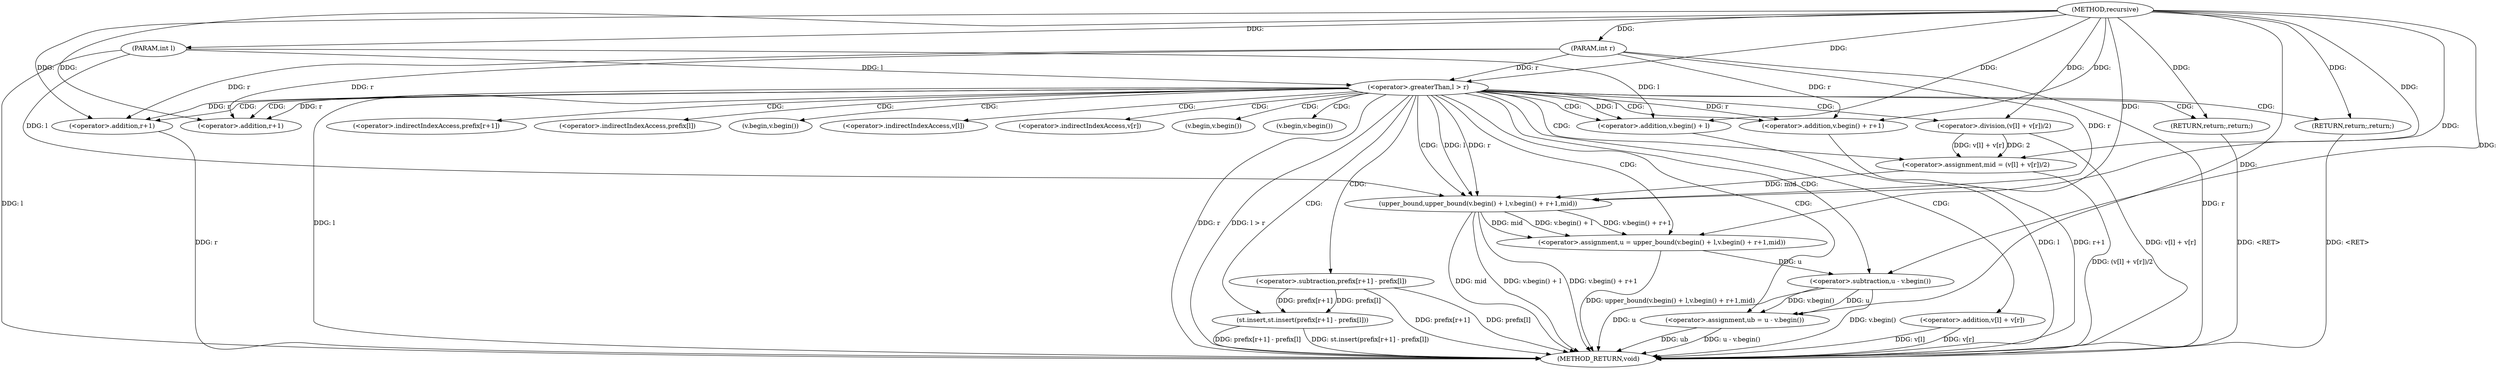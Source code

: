 digraph "recursive" {  
"1000125" [label = "(METHOD,recursive)" ]
"1000187" [label = "(METHOD_RETURN,void)" ]
"1000126" [label = "(PARAM,int l)" ]
"1000127" [label = "(PARAM,int r)" ]
"1000135" [label = "(st.insert,st.insert(prefix[r+1] - prefix[l]))" ]
"1000146" [label = "(<operator>.assignment,mid = (v[l] + v[r])/2)" ]
"1000158" [label = "(<operator>.assignment,u = upper_bound(v.begin() + l,v.begin() + r+1,mid))" ]
"1000171" [label = "(<operator>.assignment,ub = u - v.begin())" ]
"1000130" [label = "(<operator>.greaterThan,l > r)" ]
"1000177" [label = "(RETURN,return;,return;)" ]
"1000134" [label = "(RETURN,return;,return;)" ]
"1000136" [label = "(<operator>.subtraction,prefix[r+1] - prefix[l])" ]
"1000148" [label = "(<operator>.division,(v[l] + v[r])/2)" ]
"1000160" [label = "(upper_bound,upper_bound(v.begin() + l,v.begin() + r+1,mid))" ]
"1000173" [label = "(<operator>.subtraction,u - v.begin())" ]
"1000149" [label = "(<operator>.addition,v[l] + v[r])" ]
"1000161" [label = "(<operator>.addition,v.begin() + l)" ]
"1000164" [label = "(<operator>.addition,v.begin() + r+1)" ]
"1000139" [label = "(<operator>.addition,r+1)" ]
"1000166" [label = "(<operator>.addition,r+1)" ]
"1000137" [label = "(<operator>.indirectIndexAccess,prefix[r+1])" ]
"1000142" [label = "(<operator>.indirectIndexAccess,prefix[l])" ]
"1000175" [label = "(v.begin,v.begin())" ]
"1000150" [label = "(<operator>.indirectIndexAccess,v[l])" ]
"1000153" [label = "(<operator>.indirectIndexAccess,v[r])" ]
"1000162" [label = "(v.begin,v.begin())" ]
"1000165" [label = "(v.begin,v.begin())" ]
  "1000134" -> "1000187"  [ label = "DDG: <RET>"] 
  "1000126" -> "1000187"  [ label = "DDG: l"] 
  "1000127" -> "1000187"  [ label = "DDG: r"] 
  "1000130" -> "1000187"  [ label = "DDG: l"] 
  "1000130" -> "1000187"  [ label = "DDG: r"] 
  "1000130" -> "1000187"  [ label = "DDG: l > r"] 
  "1000136" -> "1000187"  [ label = "DDG: prefix[r+1]"] 
  "1000136" -> "1000187"  [ label = "DDG: prefix[l]"] 
  "1000135" -> "1000187"  [ label = "DDG: prefix[r+1] - prefix[l]"] 
  "1000135" -> "1000187"  [ label = "DDG: st.insert(prefix[r+1] - prefix[l])"] 
  "1000149" -> "1000187"  [ label = "DDG: v[l]"] 
  "1000149" -> "1000187"  [ label = "DDG: v[r]"] 
  "1000148" -> "1000187"  [ label = "DDG: v[l] + v[r]"] 
  "1000146" -> "1000187"  [ label = "DDG: (v[l] + v[r])/2"] 
  "1000161" -> "1000187"  [ label = "DDG: l"] 
  "1000160" -> "1000187"  [ label = "DDG: v.begin() + l"] 
  "1000166" -> "1000187"  [ label = "DDG: r"] 
  "1000164" -> "1000187"  [ label = "DDG: r+1"] 
  "1000160" -> "1000187"  [ label = "DDG: v.begin() + r+1"] 
  "1000160" -> "1000187"  [ label = "DDG: mid"] 
  "1000158" -> "1000187"  [ label = "DDG: upper_bound(v.begin() + l,v.begin() + r+1,mid)"] 
  "1000171" -> "1000187"  [ label = "DDG: ub"] 
  "1000173" -> "1000187"  [ label = "DDG: u"] 
  "1000173" -> "1000187"  [ label = "DDG: v.begin()"] 
  "1000171" -> "1000187"  [ label = "DDG: u - v.begin()"] 
  "1000177" -> "1000187"  [ label = "DDG: <RET>"] 
  "1000125" -> "1000126"  [ label = "DDG: "] 
  "1000125" -> "1000127"  [ label = "DDG: "] 
  "1000148" -> "1000146"  [ label = "DDG: 2"] 
  "1000148" -> "1000146"  [ label = "DDG: v[l] + v[r]"] 
  "1000160" -> "1000158"  [ label = "DDG: v.begin() + l"] 
  "1000160" -> "1000158"  [ label = "DDG: v.begin() + r+1"] 
  "1000160" -> "1000158"  [ label = "DDG: mid"] 
  "1000173" -> "1000171"  [ label = "DDG: u"] 
  "1000173" -> "1000171"  [ label = "DDG: v.begin()"] 
  "1000136" -> "1000135"  [ label = "DDG: prefix[l]"] 
  "1000136" -> "1000135"  [ label = "DDG: prefix[r+1]"] 
  "1000125" -> "1000146"  [ label = "DDG: "] 
  "1000125" -> "1000158"  [ label = "DDG: "] 
  "1000125" -> "1000171"  [ label = "DDG: "] 
  "1000125" -> "1000177"  [ label = "DDG: "] 
  "1000126" -> "1000130"  [ label = "DDG: l"] 
  "1000125" -> "1000130"  [ label = "DDG: "] 
  "1000127" -> "1000130"  [ label = "DDG: r"] 
  "1000125" -> "1000134"  [ label = "DDG: "] 
  "1000125" -> "1000148"  [ label = "DDG: "] 
  "1000130" -> "1000160"  [ label = "DDG: l"] 
  "1000126" -> "1000160"  [ label = "DDG: l"] 
  "1000125" -> "1000160"  [ label = "DDG: "] 
  "1000127" -> "1000160"  [ label = "DDG: r"] 
  "1000130" -> "1000160"  [ label = "DDG: r"] 
  "1000146" -> "1000160"  [ label = "DDG: mid"] 
  "1000158" -> "1000173"  [ label = "DDG: u"] 
  "1000125" -> "1000173"  [ label = "DDG: "] 
  "1000125" -> "1000161"  [ label = "DDG: "] 
  "1000130" -> "1000161"  [ label = "DDG: l"] 
  "1000126" -> "1000161"  [ label = "DDG: l"] 
  "1000125" -> "1000164"  [ label = "DDG: "] 
  "1000127" -> "1000164"  [ label = "DDG: r"] 
  "1000130" -> "1000164"  [ label = "DDG: r"] 
  "1000130" -> "1000139"  [ label = "DDG: r"] 
  "1000127" -> "1000139"  [ label = "DDG: r"] 
  "1000125" -> "1000139"  [ label = "DDG: "] 
  "1000127" -> "1000166"  [ label = "DDG: r"] 
  "1000125" -> "1000166"  [ label = "DDG: "] 
  "1000130" -> "1000166"  [ label = "DDG: r"] 
  "1000130" -> "1000153"  [ label = "CDG: "] 
  "1000130" -> "1000164"  [ label = "CDG: "] 
  "1000130" -> "1000173"  [ label = "CDG: "] 
  "1000130" -> "1000158"  [ label = "CDG: "] 
  "1000130" -> "1000175"  [ label = "CDG: "] 
  "1000130" -> "1000142"  [ label = "CDG: "] 
  "1000130" -> "1000137"  [ label = "CDG: "] 
  "1000130" -> "1000161"  [ label = "CDG: "] 
  "1000130" -> "1000160"  [ label = "CDG: "] 
  "1000130" -> "1000171"  [ label = "CDG: "] 
  "1000130" -> "1000150"  [ label = "CDG: "] 
  "1000130" -> "1000166"  [ label = "CDG: "] 
  "1000130" -> "1000139"  [ label = "CDG: "] 
  "1000130" -> "1000135"  [ label = "CDG: "] 
  "1000130" -> "1000177"  [ label = "CDG: "] 
  "1000130" -> "1000148"  [ label = "CDG: "] 
  "1000130" -> "1000146"  [ label = "CDG: "] 
  "1000130" -> "1000162"  [ label = "CDG: "] 
  "1000130" -> "1000136"  [ label = "CDG: "] 
  "1000130" -> "1000165"  [ label = "CDG: "] 
  "1000130" -> "1000149"  [ label = "CDG: "] 
  "1000130" -> "1000134"  [ label = "CDG: "] 
}
